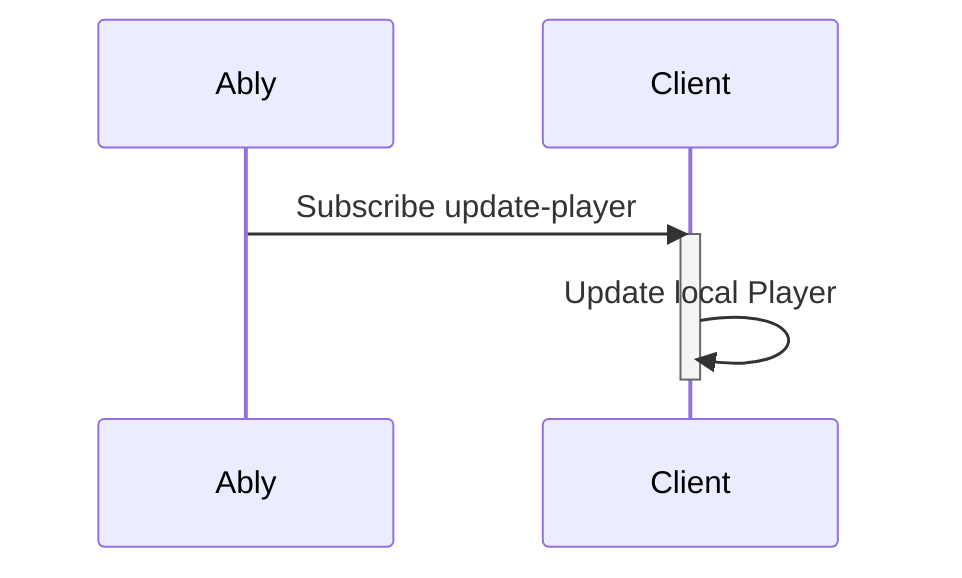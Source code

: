 sequenceDiagram
  Ably ->> Client: Subscribe update-player
  activate Client
  Client ->> Client: Update local Player
  deactivate Client
